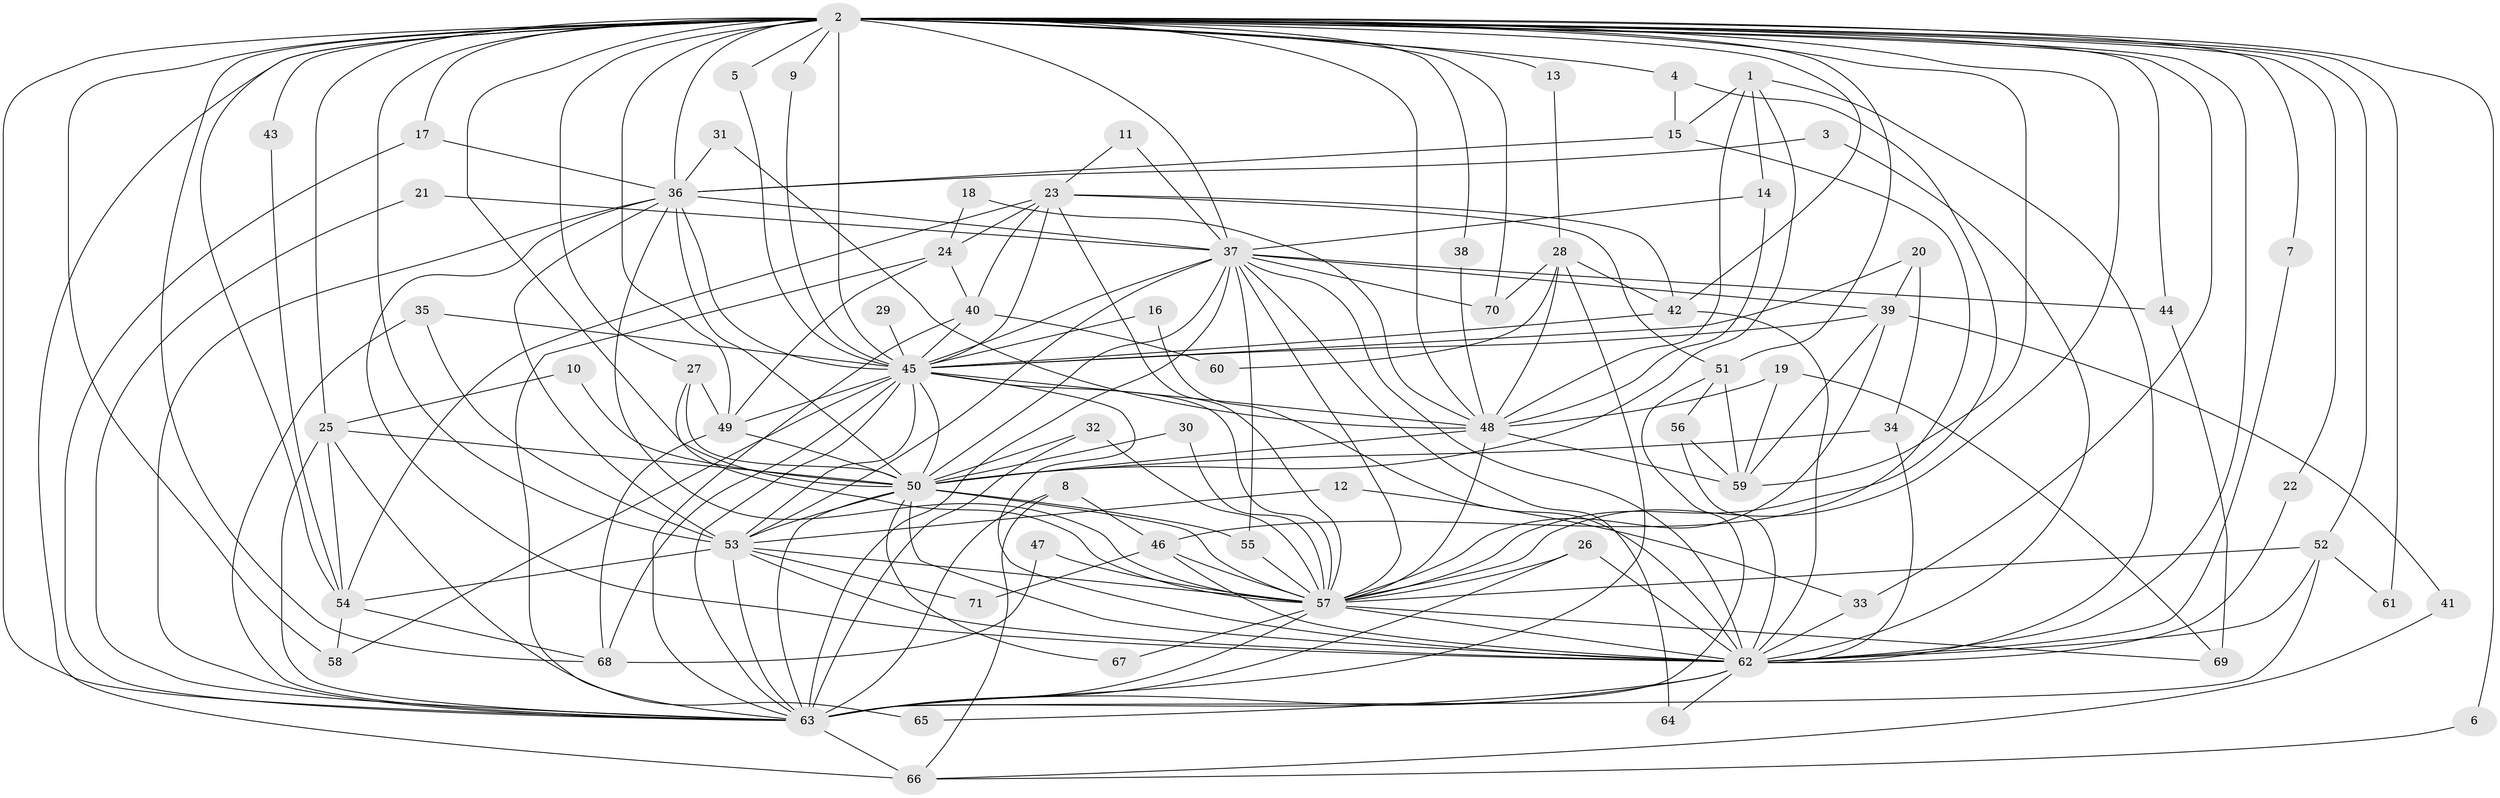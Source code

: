 // original degree distribution, {29: 0.007042253521126761, 22: 0.007042253521126761, 27: 0.014084507042253521, 24: 0.007042253521126761, 14: 0.007042253521126761, 28: 0.007042253521126761, 19: 0.007042253521126761, 21: 0.007042253521126761, 15: 0.007042253521126761, 13: 0.007042253521126761, 8: 0.007042253521126761, 5: 0.056338028169014086, 4: 0.1267605633802817, 3: 0.23943661971830985, 6: 0.02112676056338028, 2: 0.4647887323943662, 7: 0.007042253521126761}
// Generated by graph-tools (version 1.1) at 2025/25/03/09/25 03:25:51]
// undirected, 71 vertices, 196 edges
graph export_dot {
graph [start="1"]
  node [color=gray90,style=filled];
  1;
  2;
  3;
  4;
  5;
  6;
  7;
  8;
  9;
  10;
  11;
  12;
  13;
  14;
  15;
  16;
  17;
  18;
  19;
  20;
  21;
  22;
  23;
  24;
  25;
  26;
  27;
  28;
  29;
  30;
  31;
  32;
  33;
  34;
  35;
  36;
  37;
  38;
  39;
  40;
  41;
  42;
  43;
  44;
  45;
  46;
  47;
  48;
  49;
  50;
  51;
  52;
  53;
  54;
  55;
  56;
  57;
  58;
  59;
  60;
  61;
  62;
  63;
  64;
  65;
  66;
  67;
  68;
  69;
  70;
  71;
  1 -- 14 [weight=1.0];
  1 -- 15 [weight=1.0];
  1 -- 48 [weight=1.0];
  1 -- 50 [weight=1.0];
  1 -- 62 [weight=1.0];
  2 -- 4 [weight=1.0];
  2 -- 5 [weight=1.0];
  2 -- 6 [weight=1.0];
  2 -- 7 [weight=1.0];
  2 -- 9 [weight=1.0];
  2 -- 13 [weight=1.0];
  2 -- 17 [weight=1.0];
  2 -- 22 [weight=1.0];
  2 -- 25 [weight=1.0];
  2 -- 27 [weight=1.0];
  2 -- 33 [weight=1.0];
  2 -- 36 [weight=3.0];
  2 -- 37 [weight=2.0];
  2 -- 38 [weight=1.0];
  2 -- 42 [weight=1.0];
  2 -- 43 [weight=1.0];
  2 -- 44 [weight=1.0];
  2 -- 45 [weight=3.0];
  2 -- 48 [weight=2.0];
  2 -- 49 [weight=2.0];
  2 -- 50 [weight=3.0];
  2 -- 51 [weight=1.0];
  2 -- 52 [weight=1.0];
  2 -- 53 [weight=3.0];
  2 -- 54 [weight=1.0];
  2 -- 57 [weight=3.0];
  2 -- 58 [weight=2.0];
  2 -- 59 [weight=3.0];
  2 -- 61 [weight=1.0];
  2 -- 62 [weight=2.0];
  2 -- 63 [weight=3.0];
  2 -- 66 [weight=1.0];
  2 -- 68 [weight=1.0];
  2 -- 70 [weight=1.0];
  3 -- 36 [weight=1.0];
  3 -- 62 [weight=1.0];
  4 -- 15 [weight=1.0];
  4 -- 57 [weight=1.0];
  5 -- 45 [weight=1.0];
  6 -- 66 [weight=1.0];
  7 -- 62 [weight=1.0];
  8 -- 46 [weight=1.0];
  8 -- 63 [weight=1.0];
  8 -- 66 [weight=1.0];
  9 -- 45 [weight=1.0];
  10 -- 25 [weight=1.0];
  10 -- 50 [weight=1.0];
  11 -- 23 [weight=1.0];
  11 -- 37 [weight=1.0];
  12 -- 33 [weight=1.0];
  12 -- 53 [weight=1.0];
  13 -- 28 [weight=1.0];
  14 -- 37 [weight=1.0];
  14 -- 48 [weight=1.0];
  15 -- 36 [weight=1.0];
  15 -- 46 [weight=1.0];
  16 -- 45 [weight=1.0];
  16 -- 62 [weight=1.0];
  17 -- 36 [weight=1.0];
  17 -- 63 [weight=1.0];
  18 -- 24 [weight=1.0];
  18 -- 48 [weight=1.0];
  19 -- 48 [weight=1.0];
  19 -- 59 [weight=1.0];
  19 -- 69 [weight=1.0];
  20 -- 34 [weight=1.0];
  20 -- 39 [weight=1.0];
  20 -- 45 [weight=1.0];
  21 -- 37 [weight=1.0];
  21 -- 63 [weight=1.0];
  22 -- 62 [weight=1.0];
  23 -- 24 [weight=1.0];
  23 -- 40 [weight=1.0];
  23 -- 42 [weight=2.0];
  23 -- 45 [weight=1.0];
  23 -- 51 [weight=1.0];
  23 -- 54 [weight=1.0];
  23 -- 57 [weight=1.0];
  24 -- 40 [weight=1.0];
  24 -- 49 [weight=1.0];
  24 -- 63 [weight=1.0];
  25 -- 50 [weight=1.0];
  25 -- 54 [weight=1.0];
  25 -- 63 [weight=1.0];
  25 -- 65 [weight=1.0];
  26 -- 57 [weight=1.0];
  26 -- 62 [weight=1.0];
  26 -- 63 [weight=1.0];
  27 -- 49 [weight=1.0];
  27 -- 50 [weight=1.0];
  27 -- 57 [weight=1.0];
  28 -- 42 [weight=1.0];
  28 -- 48 [weight=1.0];
  28 -- 60 [weight=1.0];
  28 -- 63 [weight=1.0];
  28 -- 70 [weight=1.0];
  29 -- 45 [weight=1.0];
  30 -- 50 [weight=1.0];
  30 -- 57 [weight=1.0];
  31 -- 36 [weight=1.0];
  31 -- 48 [weight=1.0];
  32 -- 50 [weight=1.0];
  32 -- 57 [weight=2.0];
  32 -- 63 [weight=1.0];
  33 -- 62 [weight=2.0];
  34 -- 50 [weight=1.0];
  34 -- 62 [weight=2.0];
  35 -- 45 [weight=1.0];
  35 -- 53 [weight=1.0];
  35 -- 63 [weight=1.0];
  36 -- 37 [weight=1.0];
  36 -- 45 [weight=2.0];
  36 -- 50 [weight=2.0];
  36 -- 53 [weight=1.0];
  36 -- 57 [weight=1.0];
  36 -- 62 [weight=2.0];
  36 -- 63 [weight=1.0];
  37 -- 39 [weight=1.0];
  37 -- 44 [weight=1.0];
  37 -- 45 [weight=2.0];
  37 -- 50 [weight=1.0];
  37 -- 53 [weight=1.0];
  37 -- 55 [weight=1.0];
  37 -- 57 [weight=1.0];
  37 -- 62 [weight=1.0];
  37 -- 63 [weight=3.0];
  37 -- 64 [weight=1.0];
  37 -- 70 [weight=1.0];
  38 -- 48 [weight=1.0];
  39 -- 41 [weight=1.0];
  39 -- 45 [weight=1.0];
  39 -- 57 [weight=1.0];
  39 -- 59 [weight=1.0];
  40 -- 45 [weight=1.0];
  40 -- 60 [weight=1.0];
  40 -- 63 [weight=1.0];
  41 -- 66 [weight=1.0];
  42 -- 45 [weight=1.0];
  42 -- 62 [weight=1.0];
  43 -- 54 [weight=1.0];
  44 -- 69 [weight=1.0];
  45 -- 48 [weight=1.0];
  45 -- 49 [weight=1.0];
  45 -- 50 [weight=1.0];
  45 -- 53 [weight=1.0];
  45 -- 57 [weight=1.0];
  45 -- 58 [weight=1.0];
  45 -- 62 [weight=2.0];
  45 -- 63 [weight=2.0];
  45 -- 68 [weight=1.0];
  46 -- 57 [weight=1.0];
  46 -- 62 [weight=1.0];
  46 -- 71 [weight=1.0];
  47 -- 57 [weight=1.0];
  47 -- 68 [weight=1.0];
  48 -- 50 [weight=1.0];
  48 -- 57 [weight=1.0];
  48 -- 59 [weight=2.0];
  49 -- 50 [weight=2.0];
  49 -- 68 [weight=1.0];
  50 -- 53 [weight=1.0];
  50 -- 55 [weight=1.0];
  50 -- 57 [weight=1.0];
  50 -- 62 [weight=2.0];
  50 -- 63 [weight=1.0];
  50 -- 67 [weight=1.0];
  51 -- 56 [weight=1.0];
  51 -- 59 [weight=1.0];
  51 -- 63 [weight=2.0];
  52 -- 57 [weight=1.0];
  52 -- 61 [weight=1.0];
  52 -- 62 [weight=1.0];
  52 -- 63 [weight=1.0];
  53 -- 54 [weight=1.0];
  53 -- 57 [weight=1.0];
  53 -- 62 [weight=1.0];
  53 -- 63 [weight=1.0];
  53 -- 71 [weight=1.0];
  54 -- 58 [weight=1.0];
  54 -- 68 [weight=1.0];
  55 -- 57 [weight=2.0];
  56 -- 59 [weight=1.0];
  56 -- 62 [weight=1.0];
  57 -- 62 [weight=1.0];
  57 -- 63 [weight=2.0];
  57 -- 67 [weight=1.0];
  57 -- 69 [weight=1.0];
  62 -- 63 [weight=1.0];
  62 -- 64 [weight=1.0];
  62 -- 65 [weight=1.0];
  63 -- 66 [weight=2.0];
}
